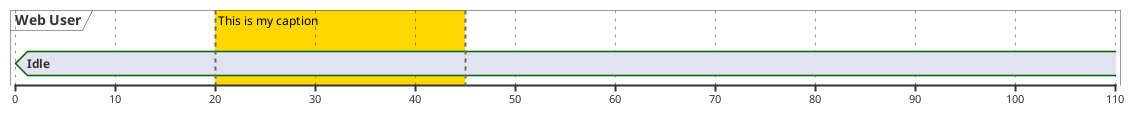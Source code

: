@startuml
concise "Web User" as WU

scale 10 as 100 pixels

@0
WU is Idle
@+100


highlight 20 to 45 #Gold;line:DimGrey : This is my caption
@enduml